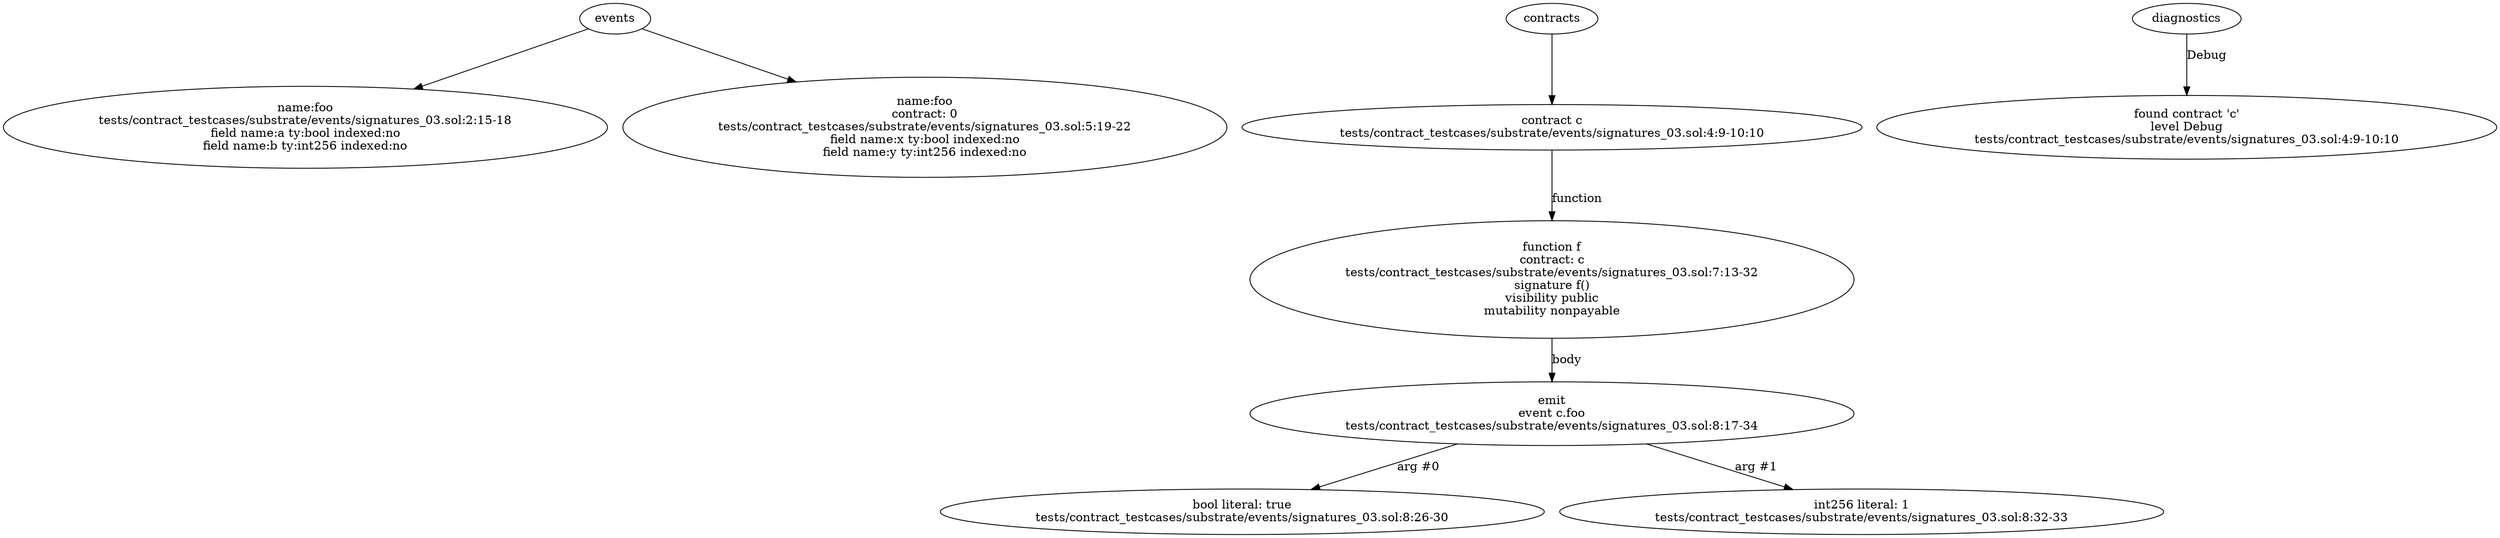 strict digraph "tests/contract_testcases/substrate/events/signatures_03.sol" {
	foo [label="name:foo\ntests/contract_testcases/substrate/events/signatures_03.sol:2:15-18\nfield name:a ty:bool indexed:no\nfield name:b ty:int256 indexed:no"]
	foo_2 [label="name:foo\ncontract: 0\ntests/contract_testcases/substrate/events/signatures_03.sol:5:19-22\nfield name:x ty:bool indexed:no\nfield name:y ty:int256 indexed:no"]
	contract [label="contract c\ntests/contract_testcases/substrate/events/signatures_03.sol:4:9-10:10"]
	f [label="function f\ncontract: c\ntests/contract_testcases/substrate/events/signatures_03.sol:7:13-32\nsignature f()\nvisibility public\nmutability nonpayable"]
	emit [label="emit\nevent c.foo\ntests/contract_testcases/substrate/events/signatures_03.sol:8:17-34"]
	bool_literal [label="bool literal: true\ntests/contract_testcases/substrate/events/signatures_03.sol:8:26-30"]
	number_literal [label="int256 literal: 1\ntests/contract_testcases/substrate/events/signatures_03.sol:8:32-33"]
	diagnostic [label="found contract 'c'\nlevel Debug\ntests/contract_testcases/substrate/events/signatures_03.sol:4:9-10:10"]
	events -> foo
	events -> foo_2
	contracts -> contract
	contract -> f [label="function"]
	f -> emit [label="body"]
	emit -> bool_literal [label="arg #0"]
	emit -> number_literal [label="arg #1"]
	diagnostics -> diagnostic [label="Debug"]
}
